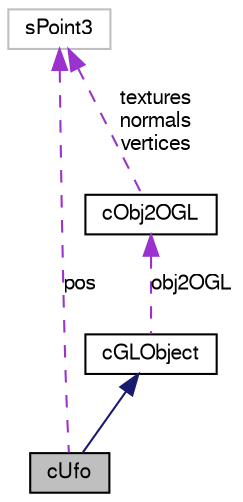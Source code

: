 digraph G
{
  edge [fontname="FreeSans",fontsize="10",labelfontname="FreeSans",labelfontsize="10"];
  node [fontname="FreeSans",fontsize="10",shape=record];
  Node1 [label="cUfo",height=0.2,width=0.4,color="black", fillcolor="grey75", style="filled" fontcolor="black"];
  Node2 -> Node1 [dir=back,color="midnightblue",fontsize="10",style="solid",fontname="FreeSans"];
  Node2 [label="cGLObject",height=0.2,width=0.4,color="black", fillcolor="white", style="filled",URL="$classc_g_l_object.html",tooltip="Basic model for every openGL object in scene (wormhole, ufo, etc.)."];
  Node3 -> Node2 [dir=back,color="darkorchid3",fontsize="10",style="dashed",label="obj2OGL",fontname="FreeSans"];
  Node3 [label="cObj2OGL",height=0.2,width=0.4,color="black", fillcolor="white", style="filled",URL="$classc_obj2_o_g_l.html",tooltip="Obj file parser."];
  Node4 -> Node3 [dir=back,color="darkorchid3",fontsize="10",style="dashed",label="textures\nnormals\nvertices",fontname="FreeSans"];
  Node4 [label="sPoint3",height=0.2,width=0.4,color="grey75", fillcolor="white", style="filled"];
  Node4 -> Node1 [dir=back,color="darkorchid3",fontsize="10",style="dashed",label="pos",fontname="FreeSans"];
}
